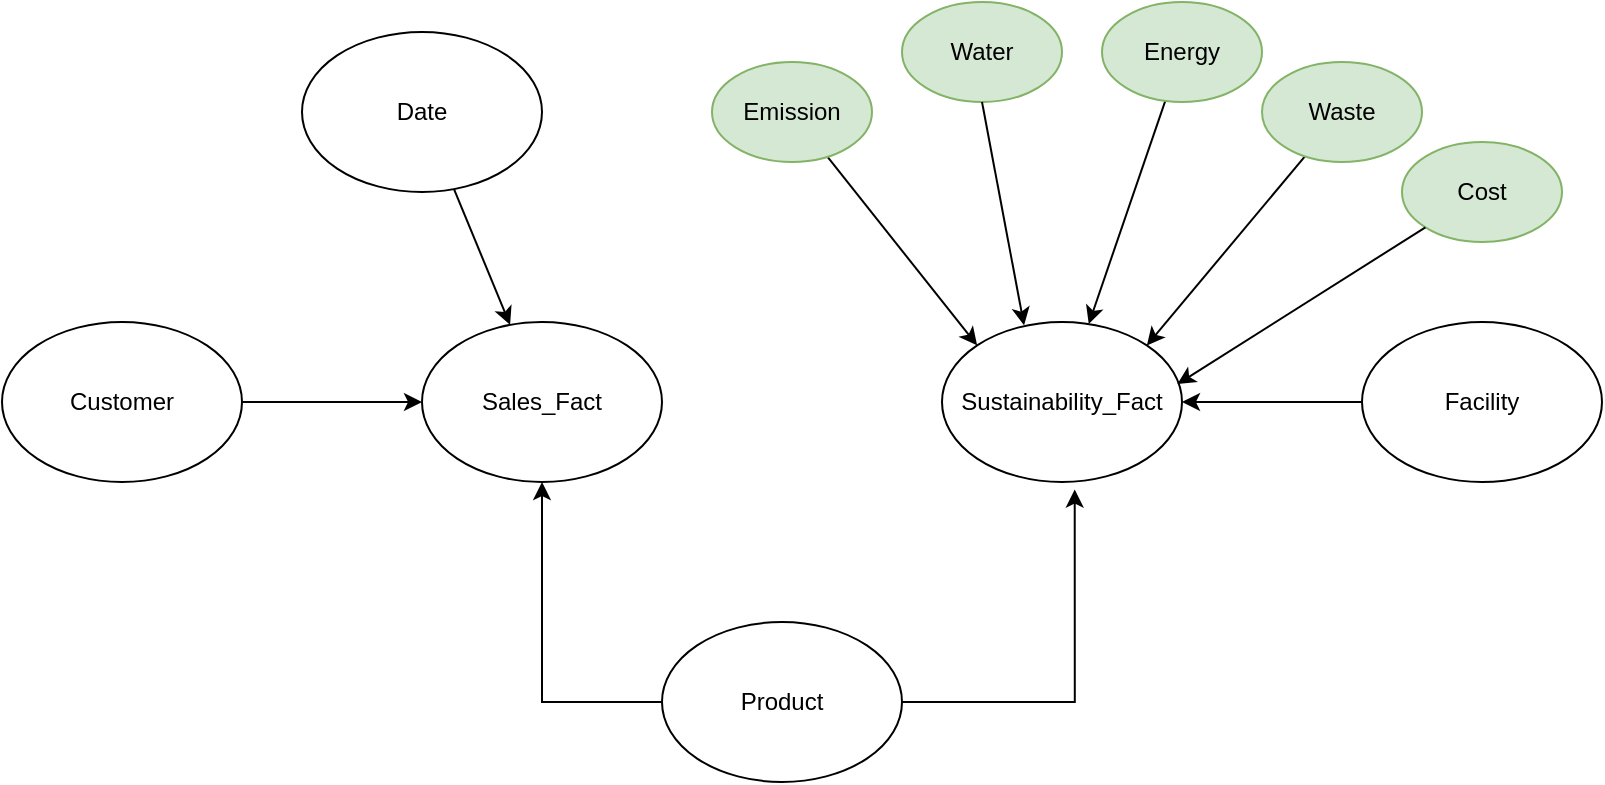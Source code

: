 <mxfile version="24.3.0" type="github">
  <diagram name="Page-1" id="ankkkGUQus7kz9JpT0ZV">
    <mxGraphModel dx="875" dy="515" grid="1" gridSize="10" guides="1" tooltips="1" connect="1" arrows="1" fold="1" page="1" pageScale="1" pageWidth="850" pageHeight="1100" math="0" shadow="0">
      <root>
        <mxCell id="0" />
        <mxCell id="1" parent="0" />
        <mxCell id="HP0OHNSeEpsSiLSHhafP-1" value="Sales_Fact" style="ellipse;whiteSpace=wrap;html=1;" vertex="1" parent="1">
          <mxGeometry x="280" y="270" width="120" height="80" as="geometry" />
        </mxCell>
        <mxCell id="HP0OHNSeEpsSiLSHhafP-2" value="Sustainability_Fact" style="ellipse;whiteSpace=wrap;html=1;" vertex="1" parent="1">
          <mxGeometry x="540" y="270" width="120" height="80" as="geometry" />
        </mxCell>
        <mxCell id="HP0OHNSeEpsSiLSHhafP-4" style="edgeStyle=orthogonalEdgeStyle;rounded=0;orthogonalLoop=1;jettySize=auto;html=1;entryX=0.5;entryY=1;entryDx=0;entryDy=0;" edge="1" parent="1" source="HP0OHNSeEpsSiLSHhafP-3" target="HP0OHNSeEpsSiLSHhafP-1">
          <mxGeometry relative="1" as="geometry">
            <Array as="points">
              <mxPoint x="340" y="460" />
            </Array>
          </mxGeometry>
        </mxCell>
        <mxCell id="HP0OHNSeEpsSiLSHhafP-3" value="Product" style="ellipse;whiteSpace=wrap;html=1;" vertex="1" parent="1">
          <mxGeometry x="400" y="420" width="120" height="80" as="geometry" />
        </mxCell>
        <mxCell id="HP0OHNSeEpsSiLSHhafP-5" style="edgeStyle=orthogonalEdgeStyle;rounded=0;orthogonalLoop=1;jettySize=auto;html=1;entryX=0.553;entryY=1.047;entryDx=0;entryDy=0;entryPerimeter=0;" edge="1" parent="1" source="HP0OHNSeEpsSiLSHhafP-3" target="HP0OHNSeEpsSiLSHhafP-2">
          <mxGeometry relative="1" as="geometry" />
        </mxCell>
        <mxCell id="HP0OHNSeEpsSiLSHhafP-7" style="edgeStyle=orthogonalEdgeStyle;rounded=0;orthogonalLoop=1;jettySize=auto;html=1;entryX=0;entryY=0.5;entryDx=0;entryDy=0;" edge="1" parent="1" source="HP0OHNSeEpsSiLSHhafP-6" target="HP0OHNSeEpsSiLSHhafP-1">
          <mxGeometry relative="1" as="geometry" />
        </mxCell>
        <mxCell id="HP0OHNSeEpsSiLSHhafP-6" value="Customer" style="ellipse;whiteSpace=wrap;html=1;" vertex="1" parent="1">
          <mxGeometry x="70" y="270" width="120" height="80" as="geometry" />
        </mxCell>
        <mxCell id="HP0OHNSeEpsSiLSHhafP-9" style="edgeStyle=orthogonalEdgeStyle;rounded=0;orthogonalLoop=1;jettySize=auto;html=1;entryX=1;entryY=0.5;entryDx=0;entryDy=0;" edge="1" parent="1" source="HP0OHNSeEpsSiLSHhafP-8" target="HP0OHNSeEpsSiLSHhafP-2">
          <mxGeometry relative="1" as="geometry" />
        </mxCell>
        <mxCell id="HP0OHNSeEpsSiLSHhafP-8" value="Facility" style="ellipse;whiteSpace=wrap;html=1;" vertex="1" parent="1">
          <mxGeometry x="750" y="270" width="120" height="80" as="geometry" />
        </mxCell>
        <mxCell id="HP0OHNSeEpsSiLSHhafP-14" style="rounded=0;orthogonalLoop=1;jettySize=auto;html=1;entryX=0;entryY=0;entryDx=0;entryDy=0;" edge="1" parent="1" source="HP0OHNSeEpsSiLSHhafP-10" target="HP0OHNSeEpsSiLSHhafP-2">
          <mxGeometry relative="1" as="geometry" />
        </mxCell>
        <mxCell id="HP0OHNSeEpsSiLSHhafP-10" value="Emission" style="ellipse;whiteSpace=wrap;html=1;fillColor=#d5e8d4;strokeColor=#82b366;" vertex="1" parent="1">
          <mxGeometry x="425" y="140" width="80" height="50" as="geometry" />
        </mxCell>
        <mxCell id="HP0OHNSeEpsSiLSHhafP-11" value="Water" style="ellipse;whiteSpace=wrap;html=1;fillColor=#d5e8d4;strokeColor=#82b366;" vertex="1" parent="1">
          <mxGeometry x="520" y="110" width="80" height="50" as="geometry" />
        </mxCell>
        <mxCell id="HP0OHNSeEpsSiLSHhafP-17" style="rounded=0;orthogonalLoop=1;jettySize=auto;html=1;entryX=1;entryY=0;entryDx=0;entryDy=0;" edge="1" parent="1" source="HP0OHNSeEpsSiLSHhafP-12" target="HP0OHNSeEpsSiLSHhafP-2">
          <mxGeometry relative="1" as="geometry" />
        </mxCell>
        <mxCell id="HP0OHNSeEpsSiLSHhafP-12" value="Waste" style="ellipse;whiteSpace=wrap;html=1;fillColor=#d5e8d4;strokeColor=#82b366;" vertex="1" parent="1">
          <mxGeometry x="700" y="140" width="80" height="50" as="geometry" />
        </mxCell>
        <mxCell id="HP0OHNSeEpsSiLSHhafP-16" style="rounded=0;orthogonalLoop=1;jettySize=auto;html=1;" edge="1" parent="1" source="HP0OHNSeEpsSiLSHhafP-13" target="HP0OHNSeEpsSiLSHhafP-2">
          <mxGeometry relative="1" as="geometry">
            <mxPoint x="616" y="266" as="targetPoint" />
          </mxGeometry>
        </mxCell>
        <mxCell id="HP0OHNSeEpsSiLSHhafP-13" value="Energy" style="ellipse;whiteSpace=wrap;html=1;fillColor=#d5e8d4;strokeColor=#82b366;" vertex="1" parent="1">
          <mxGeometry x="620" y="110" width="80" height="50" as="geometry" />
        </mxCell>
        <mxCell id="HP0OHNSeEpsSiLSHhafP-15" style="rounded=0;orthogonalLoop=1;jettySize=auto;html=1;exitX=0.5;exitY=1;exitDx=0;exitDy=0;entryX=0.342;entryY=0.021;entryDx=0;entryDy=0;entryPerimeter=0;" edge="1" parent="1" source="HP0OHNSeEpsSiLSHhafP-11" target="HP0OHNSeEpsSiLSHhafP-2">
          <mxGeometry relative="1" as="geometry">
            <mxPoint x="580" y="230" as="targetPoint" />
          </mxGeometry>
        </mxCell>
        <mxCell id="HP0OHNSeEpsSiLSHhafP-18" value="Cost" style="ellipse;whiteSpace=wrap;html=1;fillColor=#d5e8d4;strokeColor=#82b366;" vertex="1" parent="1">
          <mxGeometry x="770" y="180" width="80" height="50" as="geometry" />
        </mxCell>
        <mxCell id="HP0OHNSeEpsSiLSHhafP-19" style="rounded=0;orthogonalLoop=1;jettySize=auto;html=1;exitX=0;exitY=1;exitDx=0;exitDy=0;entryX=0.981;entryY=0.388;entryDx=0;entryDy=0;entryPerimeter=0;" edge="1" parent="1" source="HP0OHNSeEpsSiLSHhafP-18" target="HP0OHNSeEpsSiLSHhafP-2">
          <mxGeometry relative="1" as="geometry" />
        </mxCell>
        <mxCell id="HP0OHNSeEpsSiLSHhafP-21" style="rounded=0;orthogonalLoop=1;jettySize=auto;html=1;" edge="1" parent="1" source="HP0OHNSeEpsSiLSHhafP-20" target="HP0OHNSeEpsSiLSHhafP-1">
          <mxGeometry relative="1" as="geometry" />
        </mxCell>
        <mxCell id="HP0OHNSeEpsSiLSHhafP-20" value="Date" style="ellipse;whiteSpace=wrap;html=1;" vertex="1" parent="1">
          <mxGeometry x="220" y="125" width="120" height="80" as="geometry" />
        </mxCell>
      </root>
    </mxGraphModel>
  </diagram>
</mxfile>
